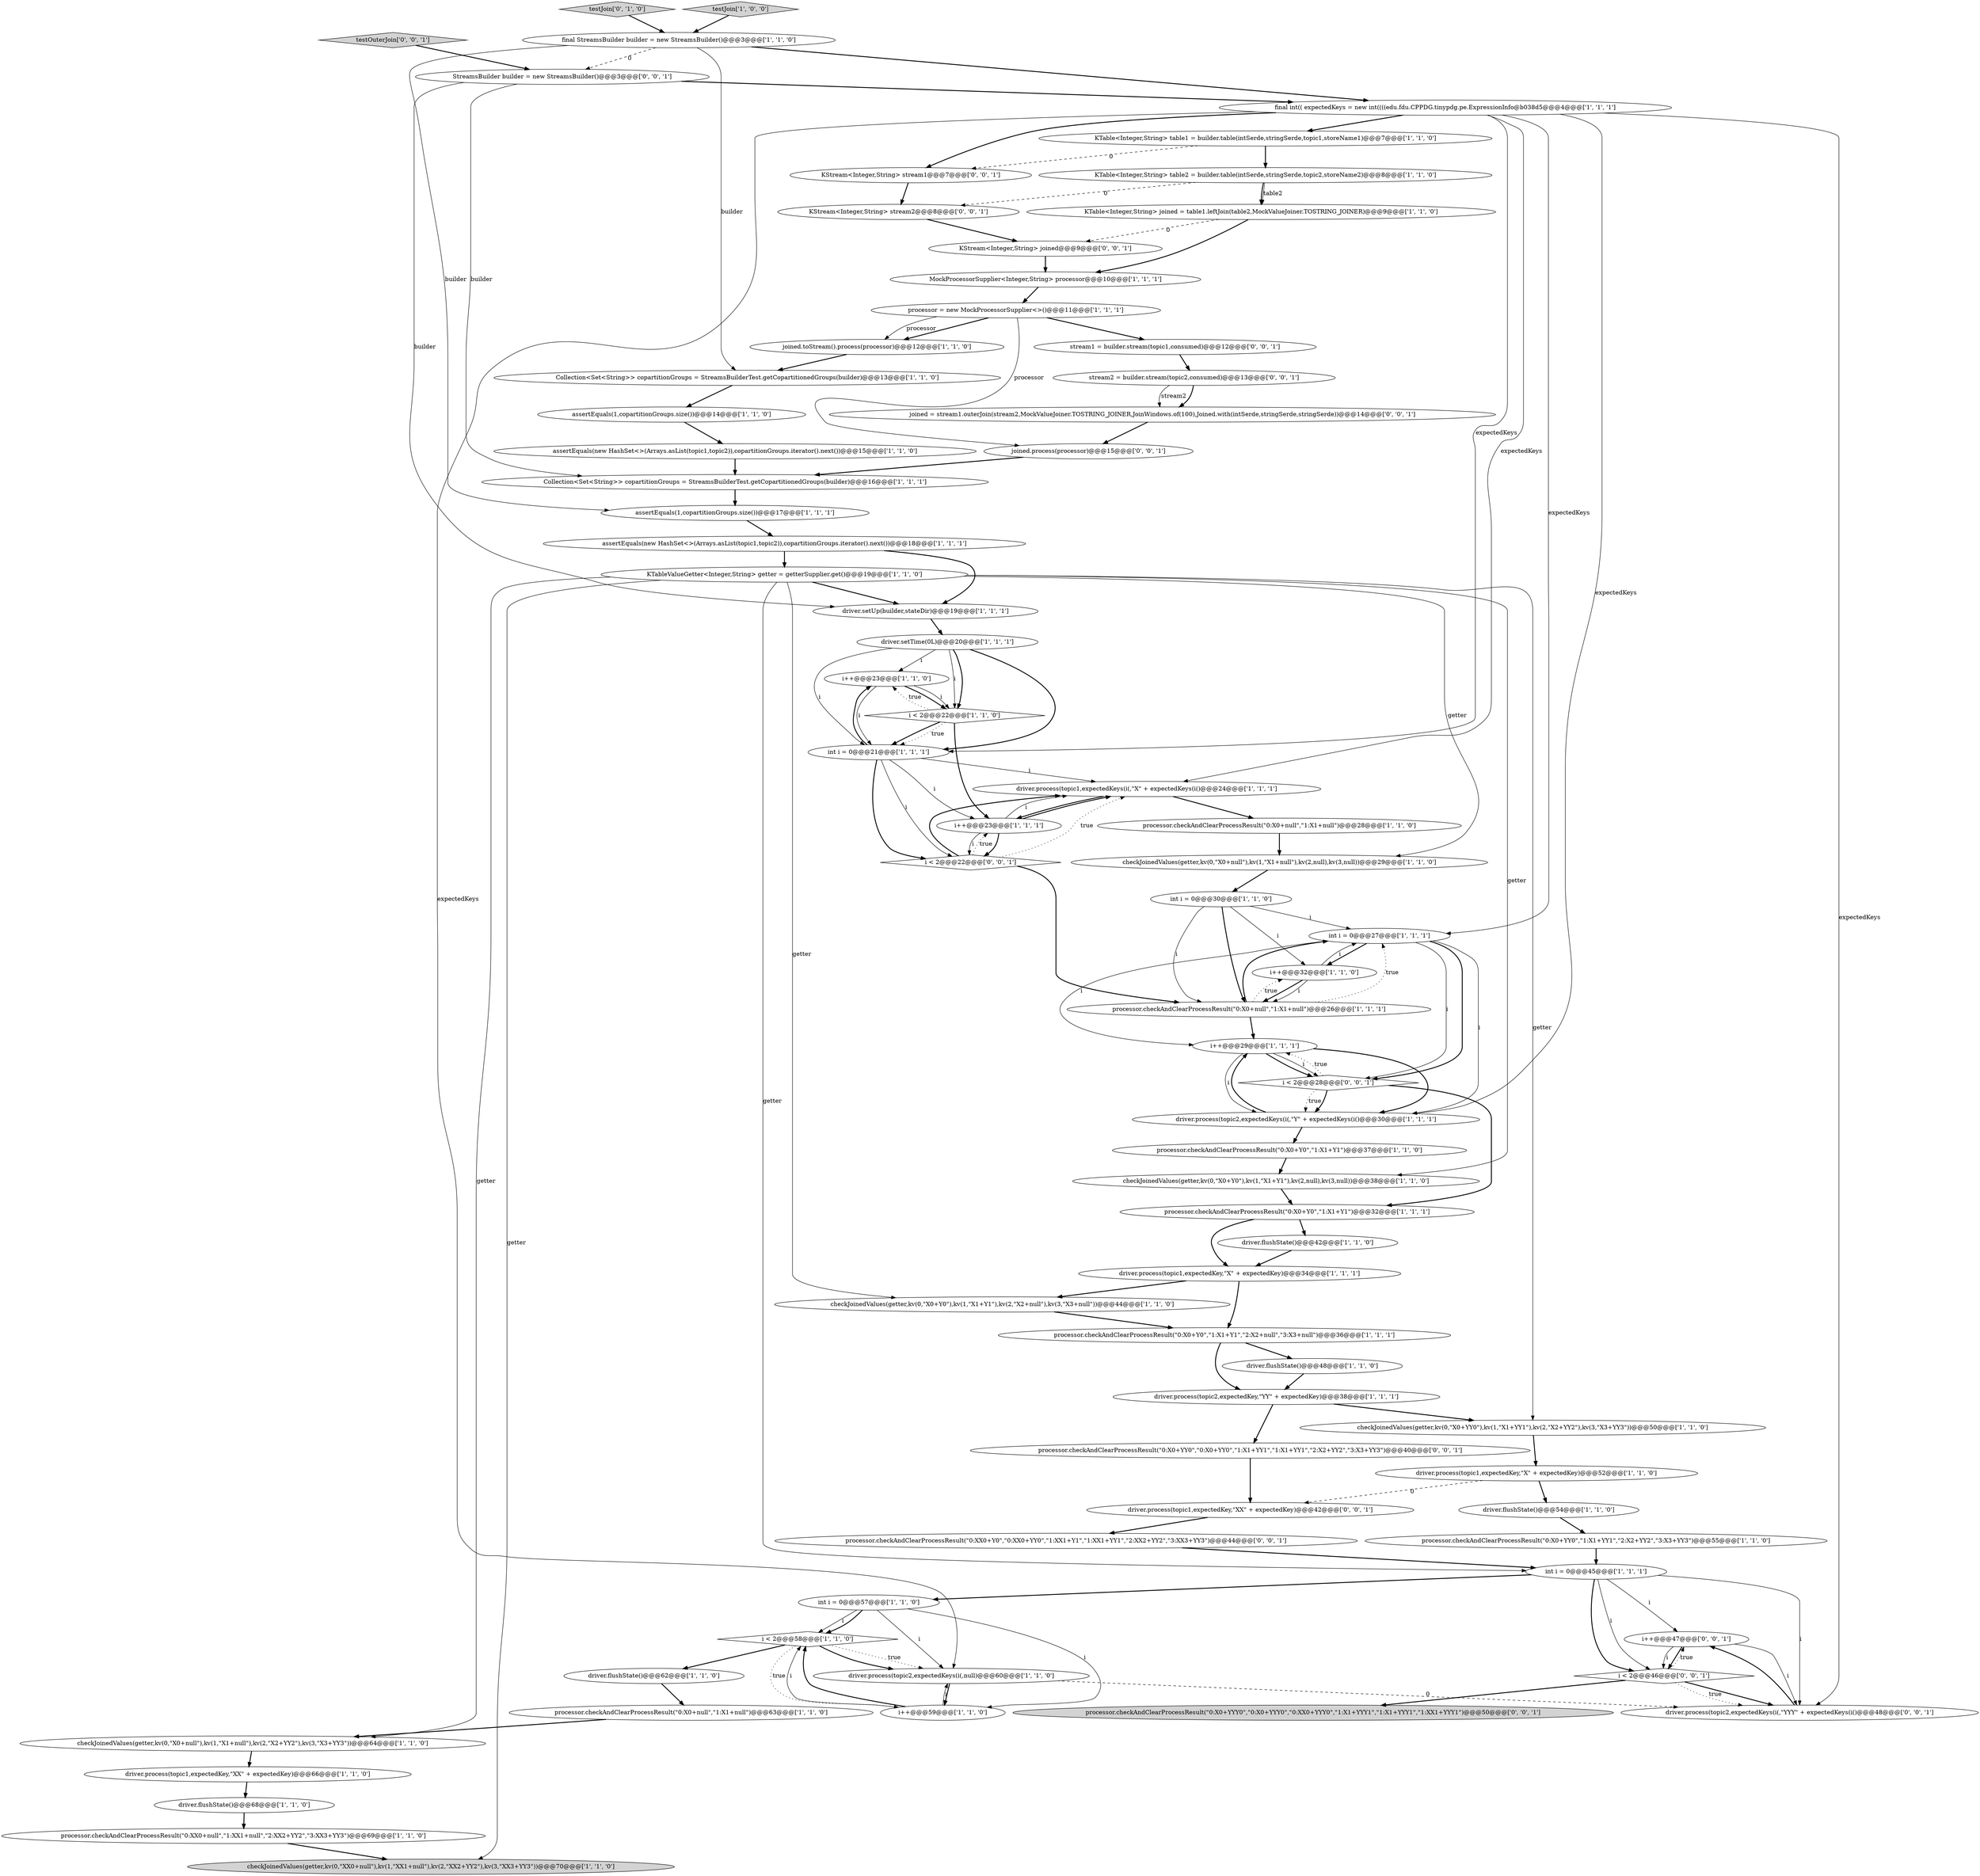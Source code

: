 digraph {
3 [style = filled, label = "driver.setUp(builder,stateDir)@@@19@@@['1', '1', '1']", fillcolor = white, shape = ellipse image = "AAA0AAABBB1BBB"];
4 [style = filled, label = "checkJoinedValues(getter,kv(0,\"X0+YY0\"),kv(1,\"X1+YY1\"),kv(2,\"X2+YY2\"),kv(3,\"X3+YY3\"))@@@50@@@['1', '1', '0']", fillcolor = white, shape = ellipse image = "AAA0AAABBB1BBB"];
56 [style = filled, label = "testJoin['0', '1', '0']", fillcolor = lightgray, shape = diamond image = "AAA0AAABBB2BBB"];
32 [style = filled, label = "final StreamsBuilder builder = new StreamsBuilder()@@@3@@@['1', '1', '0']", fillcolor = white, shape = ellipse image = "AAA0AAABBB1BBB"];
50 [style = filled, label = "joined.toStream().process(processor)@@@12@@@['1', '1', '0']", fillcolor = white, shape = ellipse image = "AAA0AAABBB1BBB"];
9 [style = filled, label = "driver.process(topic1,expectedKey,\"X\" + expectedKey)@@@34@@@['1', '1', '1']", fillcolor = white, shape = ellipse image = "AAA0AAABBB1BBB"];
6 [style = filled, label = "processor.checkAndClearProcessResult(\"0:X0+null\",\"1:X1+null\")@@@28@@@['1', '1', '0']", fillcolor = white, shape = ellipse image = "AAA0AAABBB1BBB"];
15 [style = filled, label = "processor.checkAndClearProcessResult(\"0:X0+Y0\",\"1:X1+Y1\")@@@37@@@['1', '1', '0']", fillcolor = white, shape = ellipse image = "AAA0AAABBB1BBB"];
2 [style = filled, label = "Collection<Set<String>> copartitionGroups = StreamsBuilderTest.getCopartitionedGroups(builder)@@@13@@@['1', '1', '0']", fillcolor = white, shape = ellipse image = "AAA0AAABBB1BBB"];
18 [style = filled, label = "processor.checkAndClearProcessResult(\"0:X0+null\",\"1:X1+null\")@@@63@@@['1', '1', '0']", fillcolor = white, shape = ellipse image = "AAA0AAABBB1BBB"];
25 [style = filled, label = "driver.process(topic2,expectedKey,\"YY\" + expectedKey)@@@38@@@['1', '1', '1']", fillcolor = white, shape = ellipse image = "AAA0AAABBB1BBB"];
28 [style = filled, label = "assertEquals(1,copartitionGroups.size())@@@14@@@['1', '1', '0']", fillcolor = white, shape = ellipse image = "AAA0AAABBB1BBB"];
14 [style = filled, label = "driver.process(topic1,expectedKey,\"X\" + expectedKey)@@@52@@@['1', '1', '0']", fillcolor = white, shape = ellipse image = "AAA0AAABBB1BBB"];
35 [style = filled, label = "i < 2@@@58@@@['1', '1', '0']", fillcolor = white, shape = diamond image = "AAA0AAABBB1BBB"];
43 [style = filled, label = "final int(( expectedKeys = new int((((edu.fdu.CPPDG.tinypdg.pe.ExpressionInfo@b038d5@@@4@@@['1', '1', '1']", fillcolor = white, shape = ellipse image = "AAA0AAABBB1BBB"];
45 [style = filled, label = "i++@@@29@@@['1', '1', '1']", fillcolor = white, shape = ellipse image = "AAA0AAABBB1BBB"];
46 [style = filled, label = "driver.process(topic1,expectedKeys(i(,\"X\" + expectedKeys(i()@@@24@@@['1', '1', '1']", fillcolor = white, shape = ellipse image = "AAA0AAABBB1BBB"];
57 [style = filled, label = "joined = stream1.outerJoin(stream2,MockValueJoiner.TOSTRING_JOINER,JoinWindows.of(100),Joined.with(intSerde,stringSerde,stringSerde))@@@14@@@['0', '0', '1']", fillcolor = white, shape = ellipse image = "AAA0AAABBB3BBB"];
54 [style = filled, label = "driver.process(topic1,expectedKey,\"XX\" + expectedKey)@@@66@@@['1', '1', '0']", fillcolor = white, shape = ellipse image = "AAA0AAABBB1BBB"];
60 [style = filled, label = "i < 2@@@28@@@['0', '0', '1']", fillcolor = white, shape = diamond image = "AAA0AAABBB3BBB"];
74 [style = filled, label = "processor.checkAndClearProcessResult(\"0:X0+YYY0\",\"0:X0+YYY0\",\"0:XX0+YYY0\",\"1:X1+YYY1\",\"1:X1+YYY1\",\"1:XX1+YYY1\")@@@50@@@['0', '0', '1']", fillcolor = lightgray, shape = ellipse image = "AAA0AAABBB3BBB"];
7 [style = filled, label = "processor.checkAndClearProcessResult(\"0:X0+YY0\",\"1:X1+YY1\",\"2:X2+YY2\",\"3:X3+YY3\")@@@55@@@['1', '1', '0']", fillcolor = white, shape = ellipse image = "AAA0AAABBB1BBB"];
5 [style = filled, label = "checkJoinedValues(getter,kv(0,\"X0+Y0\"),kv(1,\"X1+Y1\"),kv(2,\"X2+null\"),kv(3,\"X3+null\"))@@@44@@@['1', '1', '0']", fillcolor = white, shape = ellipse image = "AAA0AAABBB1BBB"];
71 [style = filled, label = "i++@@@47@@@['0', '0', '1']", fillcolor = white, shape = ellipse image = "AAA0AAABBB3BBB"];
53 [style = filled, label = "driver.flushState()@@@62@@@['1', '1', '0']", fillcolor = white, shape = ellipse image = "AAA0AAABBB1BBB"];
20 [style = filled, label = "assertEquals(1,copartitionGroups.size())@@@17@@@['1', '1', '1']", fillcolor = white, shape = ellipse image = "AAA0AAABBB1BBB"];
70 [style = filled, label = "driver.process(topic1,expectedKey,\"XX\" + expectedKey)@@@42@@@['0', '0', '1']", fillcolor = white, shape = ellipse image = "AAA0AAABBB3BBB"];
37 [style = filled, label = "driver.setTime(0L)@@@20@@@['1', '1', '1']", fillcolor = white, shape = ellipse image = "AAA0AAABBB1BBB"];
10 [style = filled, label = "int i = 0@@@30@@@['1', '1', '0']", fillcolor = white, shape = ellipse image = "AAA0AAABBB1BBB"];
34 [style = filled, label = "int i = 0@@@27@@@['1', '1', '1']", fillcolor = white, shape = ellipse image = "AAA0AAABBB1BBB"];
11 [style = filled, label = "checkJoinedValues(getter,kv(0,\"XX0+null\"),kv(1,\"XX1+null\"),kv(2,\"XX2+YY2\"),kv(3,\"XX3+YY3\"))@@@70@@@['1', '1', '0']", fillcolor = lightgray, shape = ellipse image = "AAA0AAABBB1BBB"];
22 [style = filled, label = "i++@@@23@@@['1', '1', '1']", fillcolor = white, shape = ellipse image = "AAA0AAABBB1BBB"];
39 [style = filled, label = "driver.process(topic2,expectedKeys(i(,null)@@@60@@@['1', '1', '0']", fillcolor = white, shape = ellipse image = "AAA0AAABBB1BBB"];
49 [style = filled, label = "driver.flushState()@@@54@@@['1', '1', '0']", fillcolor = white, shape = ellipse image = "AAA0AAABBB1BBB"];
62 [style = filled, label = "KStream<Integer,String> stream2@@@8@@@['0', '0', '1']", fillcolor = white, shape = ellipse image = "AAA0AAABBB3BBB"];
0 [style = filled, label = "checkJoinedValues(getter,kv(0,\"X0+Y0\"),kv(1,\"X1+Y1\"),kv(2,null),kv(3,null))@@@38@@@['1', '1', '0']", fillcolor = white, shape = ellipse image = "AAA0AAABBB1BBB"];
44 [style = filled, label = "driver.process(topic2,expectedKeys(i(,\"Y\" + expectedKeys(i()@@@30@@@['1', '1', '1']", fillcolor = white, shape = ellipse image = "AAA0AAABBB1BBB"];
67 [style = filled, label = "driver.process(topic2,expectedKeys(i(,\"YYY\" + expectedKeys(i()@@@48@@@['0', '0', '1']", fillcolor = white, shape = ellipse image = "AAA0AAABBB3BBB"];
23 [style = filled, label = "i++@@@23@@@['1', '1', '0']", fillcolor = white, shape = ellipse image = "AAA0AAABBB1BBB"];
36 [style = filled, label = "processor = new MockProcessorSupplier<>()@@@11@@@['1', '1', '1']", fillcolor = white, shape = ellipse image = "AAA0AAABBB1BBB"];
19 [style = filled, label = "Collection<Set<String>> copartitionGroups = StreamsBuilderTest.getCopartitionedGroups(builder)@@@16@@@['1', '1', '1']", fillcolor = white, shape = ellipse image = "AAA0AAABBB1BBB"];
73 [style = filled, label = "i < 2@@@22@@@['0', '0', '1']", fillcolor = white, shape = diamond image = "AAA0AAABBB3BBB"];
27 [style = filled, label = "int i = 0@@@21@@@['1', '1', '1']", fillcolor = white, shape = ellipse image = "AAA0AAABBB1BBB"];
13 [style = filled, label = "assertEquals(new HashSet<>(Arrays.asList(topic1,topic2)),copartitionGroups.iterator().next())@@@15@@@['1', '1', '0']", fillcolor = white, shape = ellipse image = "AAA0AAABBB1BBB"];
69 [style = filled, label = "processor.checkAndClearProcessResult(\"0:XX0+Y0\",\"0:XX0+YY0\",\"1:XX1+Y1\",\"1:XX1+YY1\",\"2:XX2+YY2\",\"3:XX3+YY3\")@@@44@@@['0', '0', '1']", fillcolor = white, shape = ellipse image = "AAA0AAABBB3BBB"];
33 [style = filled, label = "assertEquals(new HashSet<>(Arrays.asList(topic1,topic2)),copartitionGroups.iterator().next())@@@18@@@['1', '1', '1']", fillcolor = white, shape = ellipse image = "AAA0AAABBB1BBB"];
16 [style = filled, label = "processor.checkAndClearProcessResult(\"0:X0+null\",\"1:X1+null\")@@@26@@@['1', '1', '1']", fillcolor = white, shape = ellipse image = "AAA0AAABBB1BBB"];
12 [style = filled, label = "int i = 0@@@45@@@['1', '1', '1']", fillcolor = white, shape = ellipse image = "AAA0AAABBB1BBB"];
40 [style = filled, label = "i < 2@@@22@@@['1', '1', '0']", fillcolor = white, shape = diamond image = "AAA0AAABBB1BBB"];
47 [style = filled, label = "testJoin['1', '0', '0']", fillcolor = lightgray, shape = diamond image = "AAA0AAABBB1BBB"];
38 [style = filled, label = "driver.flushState()@@@42@@@['1', '1', '0']", fillcolor = white, shape = ellipse image = "AAA0AAABBB1BBB"];
64 [style = filled, label = "processor.checkAndClearProcessResult(\"0:X0+YY0\",\"0:X0+YY0\",\"1:X1+YY1\",\"1:X1+YY1\",\"2:X2+YY2\",\"3:X3+YY3\")@@@40@@@['0', '0', '1']", fillcolor = white, shape = ellipse image = "AAA0AAABBB3BBB"];
24 [style = filled, label = "MockProcessorSupplier<Integer,String> processor@@@10@@@['1', '1', '1']", fillcolor = white, shape = ellipse image = "AAA0AAABBB1BBB"];
66 [style = filled, label = "i < 2@@@46@@@['0', '0', '1']", fillcolor = white, shape = diamond image = "AAA0AAABBB3BBB"];
1 [style = filled, label = "driver.flushState()@@@48@@@['1', '1', '0']", fillcolor = white, shape = ellipse image = "AAA0AAABBB1BBB"];
8 [style = filled, label = "KTable<Integer,String> joined = table1.leftJoin(table2,MockValueJoiner.TOSTRING_JOINER)@@@9@@@['1', '1', '0']", fillcolor = white, shape = ellipse image = "AAA0AAABBB1BBB"];
26 [style = filled, label = "checkJoinedValues(getter,kv(0,\"X0+null\"),kv(1,\"X1+null\"),kv(2,\"X2+YY2\"),kv(3,\"X3+YY3\"))@@@64@@@['1', '1', '0']", fillcolor = white, shape = ellipse image = "AAA0AAABBB1BBB"];
48 [style = filled, label = "processor.checkAndClearProcessResult(\"0:XX0+null\",\"1:XX1+null\",\"2:XX2+YY2\",\"3:XX3+YY3\")@@@69@@@['1', '1', '0']", fillcolor = white, shape = ellipse image = "AAA0AAABBB1BBB"];
72 [style = filled, label = "KStream<Integer,String> stream1@@@7@@@['0', '0', '1']", fillcolor = white, shape = ellipse image = "AAA0AAABBB3BBB"];
52 [style = filled, label = "driver.flushState()@@@68@@@['1', '1', '0']", fillcolor = white, shape = ellipse image = "AAA0AAABBB1BBB"];
61 [style = filled, label = "stream2 = builder.stream(topic2,consumed)@@@13@@@['0', '0', '1']", fillcolor = white, shape = ellipse image = "AAA0AAABBB3BBB"];
30 [style = filled, label = "checkJoinedValues(getter,kv(0,\"X0+null\"),kv(1,\"X1+null\"),kv(2,null),kv(3,null))@@@29@@@['1', '1', '0']", fillcolor = white, shape = ellipse image = "AAA0AAABBB1BBB"];
55 [style = filled, label = "i++@@@32@@@['1', '1', '0']", fillcolor = white, shape = ellipse image = "AAA0AAABBB1BBB"];
42 [style = filled, label = "KTable<Integer,String> table2 = builder.table(intSerde,stringSerde,topic2,storeName2)@@@8@@@['1', '1', '0']", fillcolor = white, shape = ellipse image = "AAA0AAABBB1BBB"];
65 [style = filled, label = "stream1 = builder.stream(topic1,consumed)@@@12@@@['0', '0', '1']", fillcolor = white, shape = ellipse image = "AAA0AAABBB3BBB"];
59 [style = filled, label = "StreamsBuilder builder = new StreamsBuilder()@@@3@@@['0', '0', '1']", fillcolor = white, shape = ellipse image = "AAA0AAABBB3BBB"];
29 [style = filled, label = "int i = 0@@@57@@@['1', '1', '0']", fillcolor = white, shape = ellipse image = "AAA0AAABBB1BBB"];
31 [style = filled, label = "processor.checkAndClearProcessResult(\"0:X0+Y0\",\"1:X1+Y1\")@@@32@@@['1', '1', '1']", fillcolor = white, shape = ellipse image = "AAA0AAABBB1BBB"];
63 [style = filled, label = "KStream<Integer,String> joined@@@9@@@['0', '0', '1']", fillcolor = white, shape = ellipse image = "AAA0AAABBB3BBB"];
68 [style = filled, label = "joined.process(processor)@@@15@@@['0', '0', '1']", fillcolor = white, shape = ellipse image = "AAA0AAABBB3BBB"];
58 [style = filled, label = "testOuterJoin['0', '0', '1']", fillcolor = lightgray, shape = diamond image = "AAA0AAABBB3BBB"];
21 [style = filled, label = "KTable<Integer,String> table1 = builder.table(intSerde,stringSerde,topic1,storeName1)@@@7@@@['1', '1', '0']", fillcolor = white, shape = ellipse image = "AAA0AAABBB1BBB"];
51 [style = filled, label = "processor.checkAndClearProcessResult(\"0:X0+Y0\",\"1:X1+Y1\",\"2:X2+null\",\"3:X3+null\")@@@36@@@['1', '1', '1']", fillcolor = white, shape = ellipse image = "AAA0AAABBB1BBB"];
17 [style = filled, label = "i++@@@59@@@['1', '1', '0']", fillcolor = white, shape = ellipse image = "AAA0AAABBB1BBB"];
41 [style = filled, label = "KTableValueGetter<Integer,String> getter = getterSupplier.get()@@@19@@@['1', '1', '0']", fillcolor = white, shape = ellipse image = "AAA0AAABBB1BBB"];
21->42 [style = bold, label=""];
70->69 [style = bold, label=""];
16->34 [style = dotted, label="true"];
37->27 [style = bold, label=""];
31->9 [style = bold, label=""];
43->44 [style = solid, label="expectedKeys"];
71->67 [style = solid, label="i"];
41->26 [style = solid, label="getter"];
44->15 [style = bold, label=""];
59->3 [style = solid, label="builder"];
61->57 [style = bold, label=""];
50->2 [style = bold, label=""];
51->1 [style = bold, label=""];
23->27 [style = solid, label="i"];
67->71 [style = bold, label=""];
17->35 [style = solid, label="i"];
71->66 [style = solid, label="i"];
40->23 [style = dotted, label="true"];
34->45 [style = solid, label="i"];
55->16 [style = solid, label="i"];
27->46 [style = solid, label="i"];
32->59 [style = dashed, label="0"];
27->73 [style = bold, label=""];
36->68 [style = solid, label="processor"];
41->5 [style = solid, label="getter"];
43->39 [style = solid, label="expectedKeys"];
60->44 [style = dotted, label="true"];
15->0 [style = bold, label=""];
29->17 [style = solid, label="i"];
40->22 [style = bold, label=""];
9->5 [style = bold, label=""];
58->59 [style = bold, label=""];
21->72 [style = dashed, label="0"];
2->28 [style = bold, label=""];
73->46 [style = bold, label=""];
69->12 [style = bold, label=""];
41->11 [style = solid, label="getter"];
17->35 [style = bold, label=""];
54->52 [style = bold, label=""];
29->35 [style = solid, label="i"];
22->46 [style = bold, label=""];
9->51 [style = bold, label=""];
33->3 [style = bold, label=""];
56->32 [style = bold, label=""];
16->45 [style = bold, label=""];
73->16 [style = bold, label=""];
66->67 [style = bold, label=""];
19->20 [style = bold, label=""];
12->67 [style = solid, label="i"];
46->6 [style = bold, label=""];
22->73 [style = bold, label=""];
29->39 [style = solid, label="i"];
34->44 [style = solid, label="i"];
16->34 [style = bold, label=""];
32->20 [style = solid, label="builder"];
33->41 [style = bold, label=""];
37->27 [style = solid, label="i"];
61->57 [style = solid, label="stream2"];
39->67 [style = dashed, label="0"];
43->46 [style = solid, label="expectedKeys"];
22->46 [style = solid, label="i"];
12->29 [style = bold, label=""];
10->16 [style = solid, label="i"];
32->2 [style = solid, label="builder"];
52->48 [style = bold, label=""];
60->31 [style = bold, label=""];
30->10 [style = bold, label=""];
51->25 [style = bold, label=""];
36->50 [style = bold, label=""];
65->61 [style = bold, label=""];
29->35 [style = bold, label=""];
45->60 [style = bold, label=""];
44->45 [style = bold, label=""];
59->43 [style = bold, label=""];
34->60 [style = solid, label="i"];
25->64 [style = bold, label=""];
37->23 [style = solid, label="i"];
0->31 [style = bold, label=""];
43->67 [style = solid, label="expectedKeys"];
60->44 [style = bold, label=""];
8->24 [style = bold, label=""];
42->62 [style = dashed, label="0"];
4->14 [style = bold, label=""];
12->71 [style = solid, label="i"];
45->60 [style = solid, label="i"];
3->37 [style = bold, label=""];
16->55 [style = dotted, label="true"];
37->40 [style = solid, label="i"];
27->22 [style = solid, label="i"];
66->67 [style = dotted, label="true"];
42->8 [style = bold, label=""];
35->39 [style = bold, label=""];
18->26 [style = bold, label=""];
38->9 [style = bold, label=""];
10->34 [style = solid, label="i"];
34->55 [style = bold, label=""];
31->38 [style = bold, label=""];
43->72 [style = bold, label=""];
45->44 [style = bold, label=""];
63->24 [style = bold, label=""];
43->34 [style = solid, label="expectedKeys"];
57->68 [style = bold, label=""];
73->22 [style = dotted, label="true"];
41->4 [style = solid, label="getter"];
12->66 [style = bold, label=""];
13->19 [style = bold, label=""];
47->32 [style = bold, label=""];
26->54 [style = bold, label=""];
10->16 [style = bold, label=""];
8->63 [style = dashed, label="0"];
39->17 [style = bold, label=""];
48->11 [style = bold, label=""];
40->27 [style = bold, label=""];
12->66 [style = solid, label="i"];
49->7 [style = bold, label=""];
10->55 [style = solid, label="i"];
55->16 [style = bold, label=""];
40->27 [style = dotted, label="true"];
1->25 [style = bold, label=""];
71->66 [style = bold, label=""];
45->44 [style = solid, label="i"];
59->19 [style = solid, label="builder"];
35->53 [style = bold, label=""];
46->22 [style = bold, label=""];
41->30 [style = solid, label="getter"];
35->39 [style = dotted, label="true"];
43->21 [style = bold, label=""];
72->62 [style = bold, label=""];
5->51 [style = bold, label=""];
14->49 [style = bold, label=""];
7->12 [style = bold, label=""];
53->18 [style = bold, label=""];
42->8 [style = solid, label="table2"];
41->3 [style = bold, label=""];
66->74 [style = bold, label=""];
55->34 [style = solid, label="i"];
62->63 [style = bold, label=""];
73->46 [style = dotted, label="true"];
25->4 [style = bold, label=""];
28->13 [style = bold, label=""];
68->19 [style = bold, label=""];
60->45 [style = dotted, label="true"];
32->43 [style = bold, label=""];
22->73 [style = solid, label="i"];
20->33 [style = bold, label=""];
36->50 [style = solid, label="processor"];
66->71 [style = dotted, label="true"];
27->73 [style = solid, label="i"];
24->36 [style = bold, label=""];
34->60 [style = bold, label=""];
23->40 [style = bold, label=""];
23->40 [style = solid, label="i"];
43->27 [style = solid, label="expectedKeys"];
35->17 [style = dotted, label="true"];
27->23 [style = bold, label=""];
14->70 [style = dashed, label="0"];
36->65 [style = bold, label=""];
41->12 [style = solid, label="getter"];
37->40 [style = bold, label=""];
17->39 [style = solid, label="i"];
64->70 [style = bold, label=""];
41->0 [style = solid, label="getter"];
6->30 [style = bold, label=""];
}
